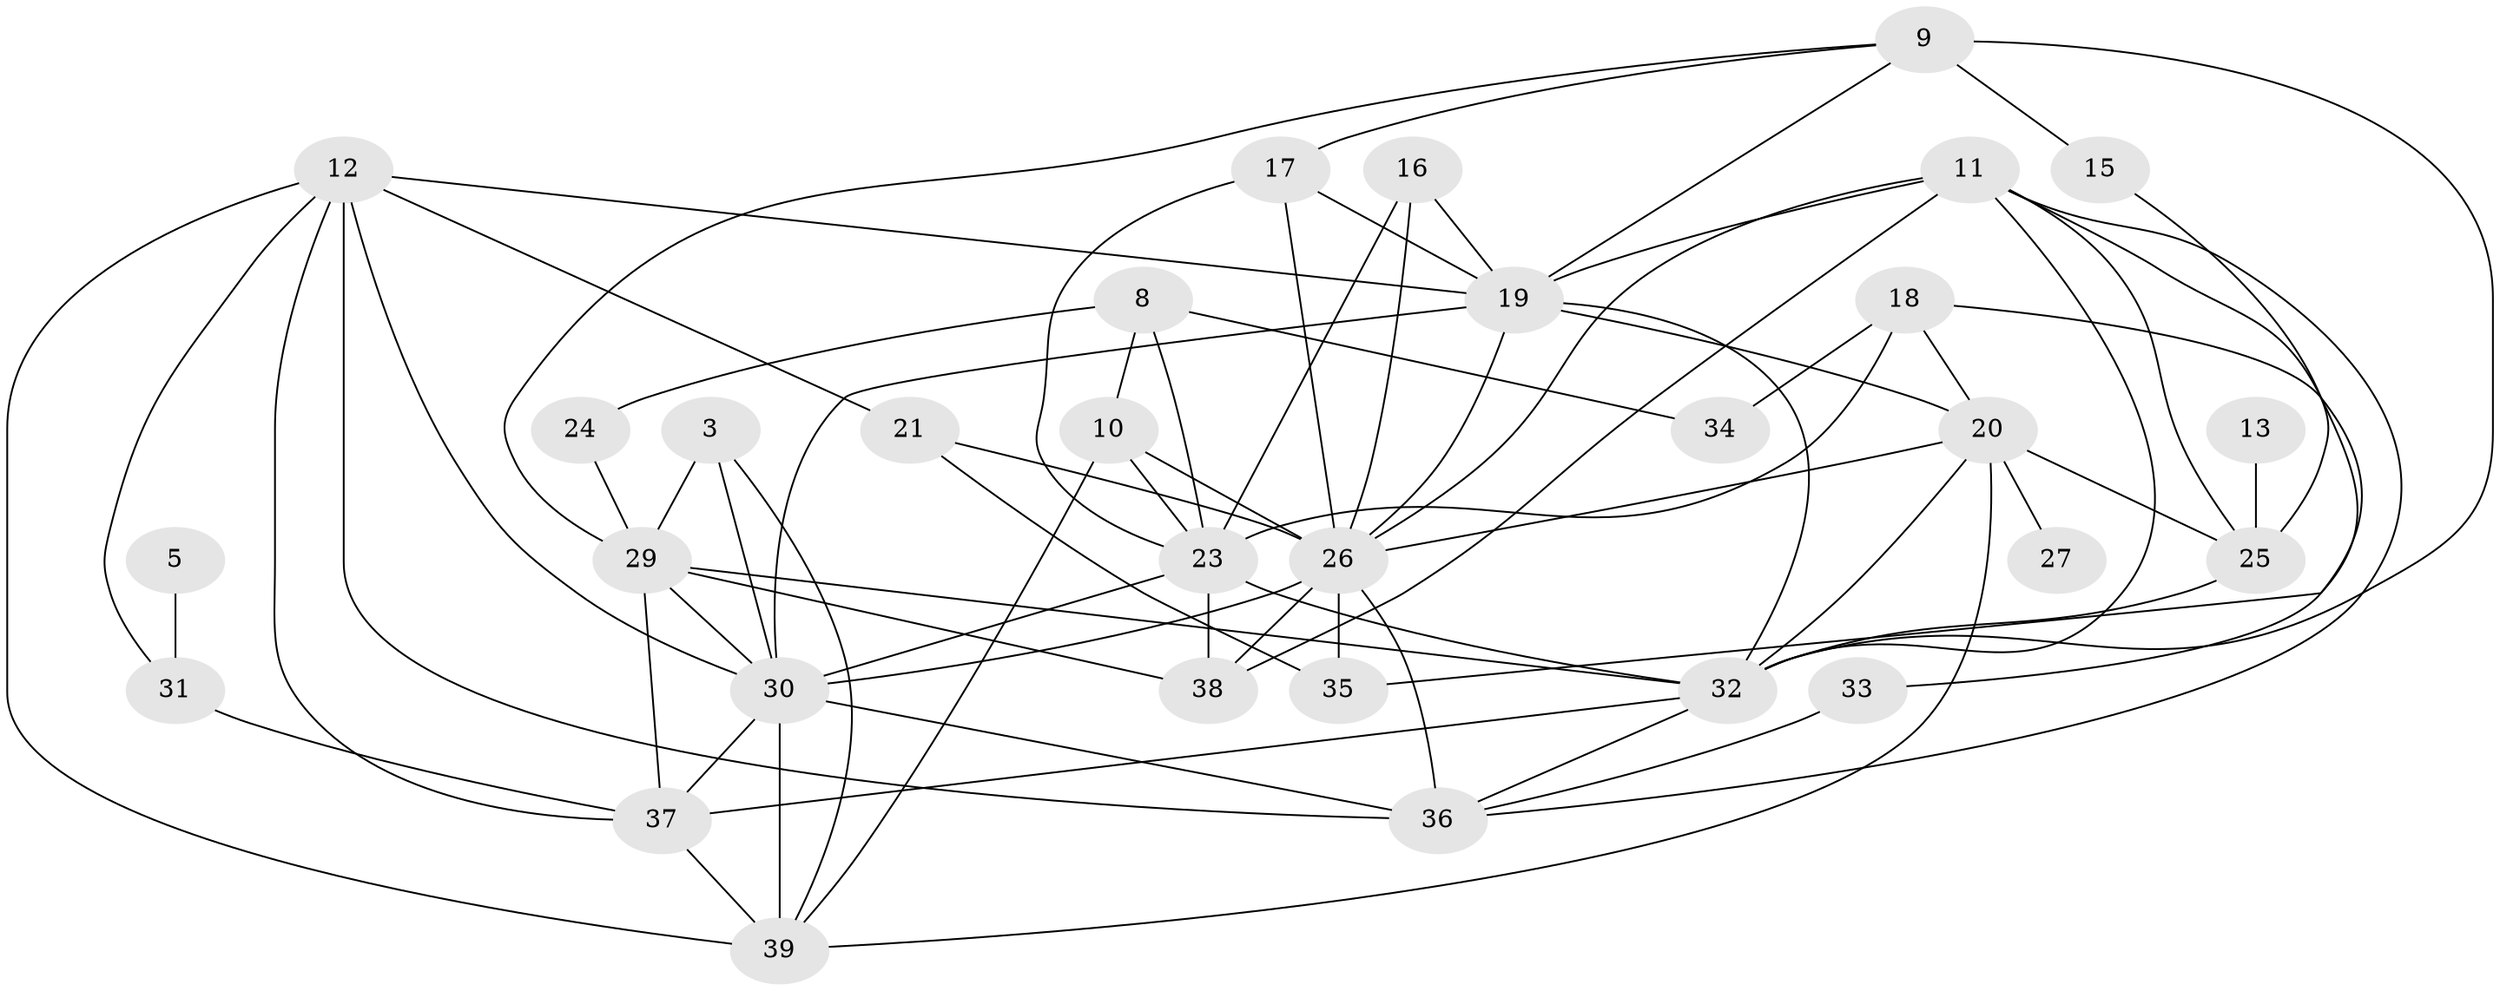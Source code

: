 // original degree distribution, {2: 0.1875, 4: 0.1875, 1: 0.1875, 8: 0.020833333333333332, 3: 0.22916666666666666, 0: 0.0625, 5: 0.03125, 7: 0.020833333333333332, 6: 0.0625, 13: 0.010416666666666666}
// Generated by graph-tools (version 1.1) at 2025/35/03/04/25 23:35:58]
// undirected, 31 vertices, 74 edges
graph export_dot {
  node [color=gray90,style=filled];
  3;
  5;
  8;
  9;
  10;
  11;
  12;
  13;
  15;
  16;
  17;
  18;
  19;
  20;
  21;
  23;
  24;
  25;
  26;
  27;
  29;
  30;
  31;
  32;
  33;
  34;
  35;
  36;
  37;
  38;
  39;
  3 -- 29 [weight=1.0];
  3 -- 30 [weight=1.0];
  3 -- 39 [weight=1.0];
  5 -- 31 [weight=1.0];
  8 -- 10 [weight=1.0];
  8 -- 23 [weight=2.0];
  8 -- 24 [weight=2.0];
  8 -- 34 [weight=1.0];
  9 -- 15 [weight=2.0];
  9 -- 17 [weight=1.0];
  9 -- 19 [weight=1.0];
  9 -- 29 [weight=1.0];
  9 -- 32 [weight=1.0];
  10 -- 23 [weight=1.0];
  10 -- 26 [weight=1.0];
  10 -- 39 [weight=1.0];
  11 -- 19 [weight=1.0];
  11 -- 25 [weight=1.0];
  11 -- 26 [weight=1.0];
  11 -- 32 [weight=1.0];
  11 -- 35 [weight=1.0];
  11 -- 36 [weight=1.0];
  11 -- 38 [weight=1.0];
  12 -- 19 [weight=1.0];
  12 -- 21 [weight=1.0];
  12 -- 30 [weight=1.0];
  12 -- 31 [weight=1.0];
  12 -- 36 [weight=1.0];
  12 -- 37 [weight=1.0];
  12 -- 39 [weight=1.0];
  13 -- 25 [weight=1.0];
  15 -- 25 [weight=1.0];
  16 -- 19 [weight=1.0];
  16 -- 23 [weight=2.0];
  16 -- 26 [weight=1.0];
  17 -- 19 [weight=1.0];
  17 -- 23 [weight=1.0];
  17 -- 26 [weight=1.0];
  18 -- 20 [weight=1.0];
  18 -- 23 [weight=1.0];
  18 -- 33 [weight=1.0];
  18 -- 34 [weight=1.0];
  19 -- 20 [weight=1.0];
  19 -- 26 [weight=1.0];
  19 -- 30 [weight=1.0];
  19 -- 32 [weight=2.0];
  20 -- 25 [weight=1.0];
  20 -- 26 [weight=1.0];
  20 -- 27 [weight=1.0];
  20 -- 32 [weight=1.0];
  20 -- 39 [weight=1.0];
  21 -- 26 [weight=1.0];
  21 -- 35 [weight=1.0];
  23 -- 30 [weight=1.0];
  23 -- 32 [weight=1.0];
  23 -- 38 [weight=1.0];
  24 -- 29 [weight=2.0];
  25 -- 32 [weight=1.0];
  26 -- 30 [weight=1.0];
  26 -- 35 [weight=1.0];
  26 -- 36 [weight=1.0];
  26 -- 38 [weight=1.0];
  29 -- 30 [weight=1.0];
  29 -- 32 [weight=1.0];
  29 -- 37 [weight=1.0];
  29 -- 38 [weight=1.0];
  30 -- 36 [weight=2.0];
  30 -- 37 [weight=2.0];
  30 -- 39 [weight=2.0];
  31 -- 37 [weight=2.0];
  32 -- 36 [weight=1.0];
  32 -- 37 [weight=1.0];
  33 -- 36 [weight=1.0];
  37 -- 39 [weight=1.0];
}
